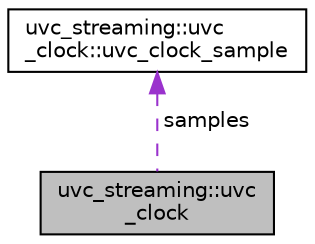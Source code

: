 digraph "uvc_streaming::uvc_clock"
{
 // LATEX_PDF_SIZE
  edge [fontname="Helvetica",fontsize="10",labelfontname="Helvetica",labelfontsize="10"];
  node [fontname="Helvetica",fontsize="10",shape=record];
  Node1 [label="uvc_streaming::uvc\l_clock",height=0.2,width=0.4,color="black", fillcolor="grey75", style="filled", fontcolor="black",tooltip=" "];
  Node2 -> Node1 [dir="back",color="darkorchid3",fontsize="10",style="dashed",label=" samples" ];
  Node2 [label="uvc_streaming::uvc\l_clock::uvc_clock_sample",height=0.2,width=0.4,color="black", fillcolor="white", style="filled",URL="$structuvc__streaming_1_1uvc__clock_1_1uvc__clock__sample.html",tooltip=" "];
}
